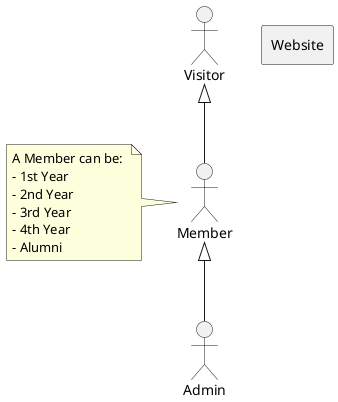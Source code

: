 @startuml name Website Use Case Diagram


actor Visitor
actor Member
actor Admin

Visitor <|-d- Member
Member <|-d- Admin

note left of Member
A Member can be: 
- 1st Year
- 2nd Year
- 3rd Year
- 4th Year
- Alumni
end note

rectangle "Website" {
  
}

@enduml